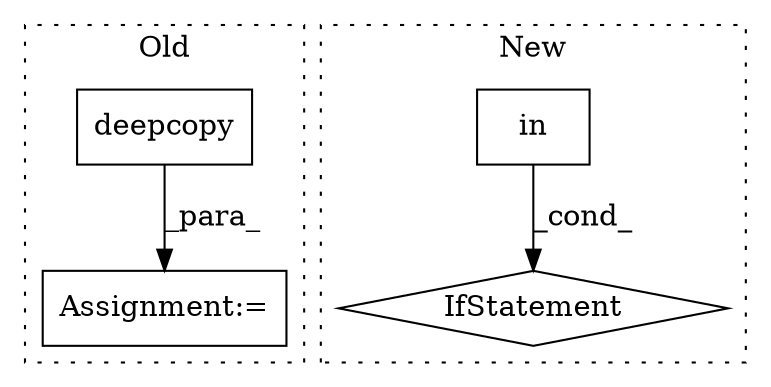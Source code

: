 digraph G {
subgraph cluster0 {
1 [label="deepcopy" a="32" s="27743,27756" l="9,1" shape="box"];
4 [label="Assignment:=" a="7" s="27819,27936" l="61,2" shape="box"];
label = "Old";
style="dotted";
}
subgraph cluster1 {
2 [label="in" a="105" s="30981" l="42" shape="box"];
3 [label="IfStatement" a="25" s="30966,31061" l="4,2" shape="diamond"];
label = "New";
style="dotted";
}
1 -> 4 [label="_para_"];
2 -> 3 [label="_cond_"];
}